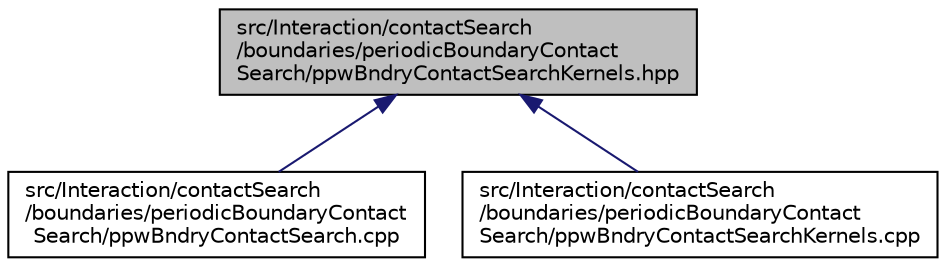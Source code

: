 digraph "src/Interaction/contactSearch/boundaries/periodicBoundaryContactSearch/ppwBndryContactSearchKernels.hpp"
{
 // LATEX_PDF_SIZE
  edge [fontname="Helvetica",fontsize="10",labelfontname="Helvetica",labelfontsize="10"];
  node [fontname="Helvetica",fontsize="10",shape=record];
  Node1 [label="src/Interaction/contactSearch\l/boundaries/periodicBoundaryContact\lSearch/ppwBndryContactSearchKernels.hpp",height=0.2,width=0.4,color="black", fillcolor="grey75", style="filled", fontcolor="black",tooltip=" "];
  Node1 -> Node2 [dir="back",color="midnightblue",fontsize="10",style="solid",fontname="Helvetica"];
  Node2 [label="src/Interaction/contactSearch\l/boundaries/periodicBoundaryContact\lSearch/ppwBndryContactSearch.cpp",height=0.2,width=0.4,color="black", fillcolor="white", style="filled",URL="$ppwBndryContactSearch_8cpp.html",tooltip=" "];
  Node1 -> Node3 [dir="back",color="midnightblue",fontsize="10",style="solid",fontname="Helvetica"];
  Node3 [label="src/Interaction/contactSearch\l/boundaries/periodicBoundaryContact\lSearch/ppwBndryContactSearchKernels.cpp",height=0.2,width=0.4,color="black", fillcolor="white", style="filled",URL="$ppwBndryContactSearchKernels_8cpp.html",tooltip=" "];
}
